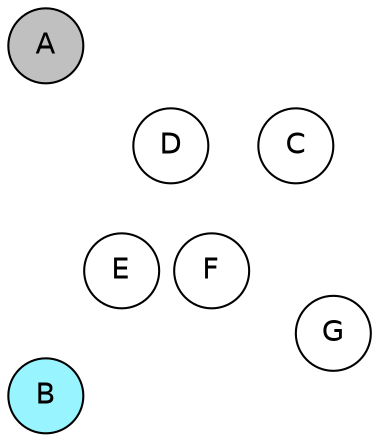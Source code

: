 
graph {

layout = circo;
mindist = .1

node [shape = circle, fontname = Helvetica, margin = 0, style = filled]
edge [style=invis]

subgraph 1 {
	E -- F -- F# -- G -- G# -- A -- A# -- B -- C -- C# -- D -- D# -- E
}

C [fillcolor = white];
C# [fillcolor = white];
D [fillcolor = white];
D# [fillcolor = gray];
E [fillcolor = white];
F [fillcolor = white];
F# [fillcolor = gray];
G [fillcolor = white];
G# [fillcolor = white];
A [fillcolor = gray];
A# [fillcolor = gray];
B [fillcolor = cadetblue1];
}

